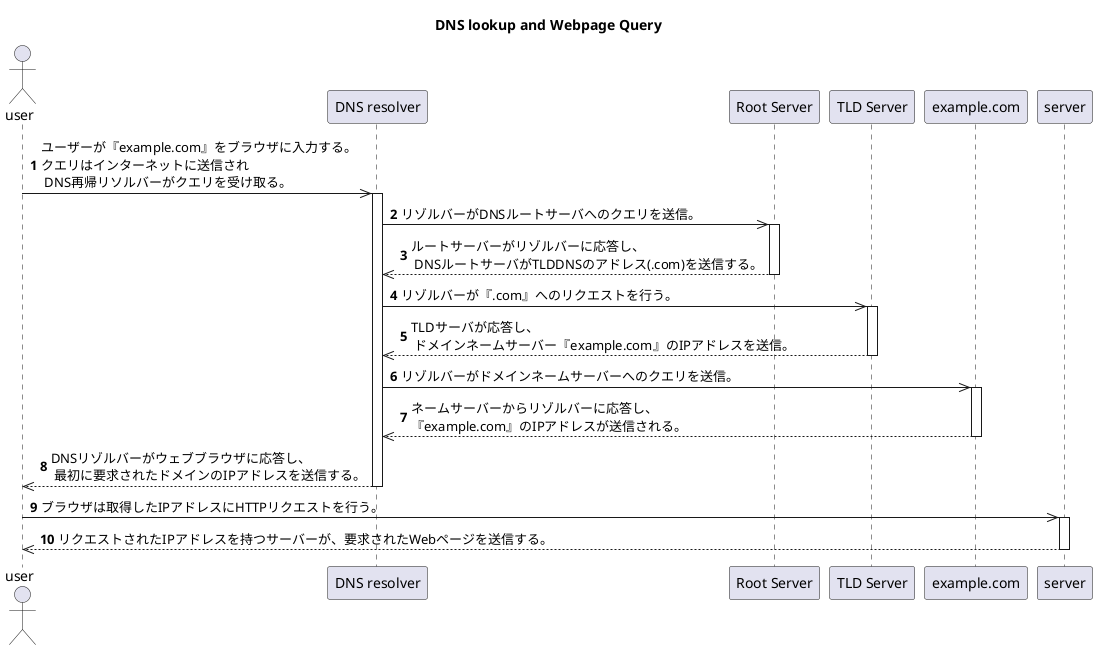 @startuml

title DNS lookup and Webpage Query

actor user

participant "DNS resolver" as dns_resolver
participant "Root Server" as dns_root_server
participant "TLD Server" as tld_server
participant "example.com" as domain_name_server
participant "server" as Server

autonumber 1
user ->> dns_resolver :ユーザーが『example.com』をブラウザに入力する。\nクエリはインターネットに送信され\n DNS再帰リソルバーがクエリを受け取る。

autonumber 2
activate dns_resolver
dns_resolver ->> dns_root_server: リゾルバーがDNSルートサーバへのクエリを送信。
activate dns_root_server
dns_resolver <<-- dns_root_server: ルートサーバーがリゾルバーに応答し、\n DNSルートサーバがTLDDNSのアドレス(.com)を送信する。
deactivate dns_root_server

autonumber 4
dns_resolver ->> tld_server: リゾルバーが『.com』へのリクエストを行う。
activate tld_server
dns_resolver <<-- tld_server: TLDサーバが応答し、\n ドメインネームサーバー『example.com』のIPアドレスを送信。
deactivate tld_server

autonumber 6
dns_resolver ->> domain_name_server: リゾルバーがドメインネームサーバーへのクエリを送信。
activate domain_name_server
dns_resolver <<-- domain_name_server: ネームサーバーからリゾルバーに応答し、\n『example.com』のIPアドレスが送信される。
deactivate domain_name_server

autonumber 8
user <<-- dns_resolver: DNSリゾルバーがウェブブラウザに応答し、\n 最初に要求されたドメインのIPアドレスを送信する。
deactivate dns_resolver

autonumber 9
user ->> Server: ブラウザは取得したIPアドレスにHTTPリクエストを行う。
activate Server
user <<-- Server: リクエストされたIPアドレスを持つサーバーが、要求されたWebページを送信する。
deactivate Server



@enduml

